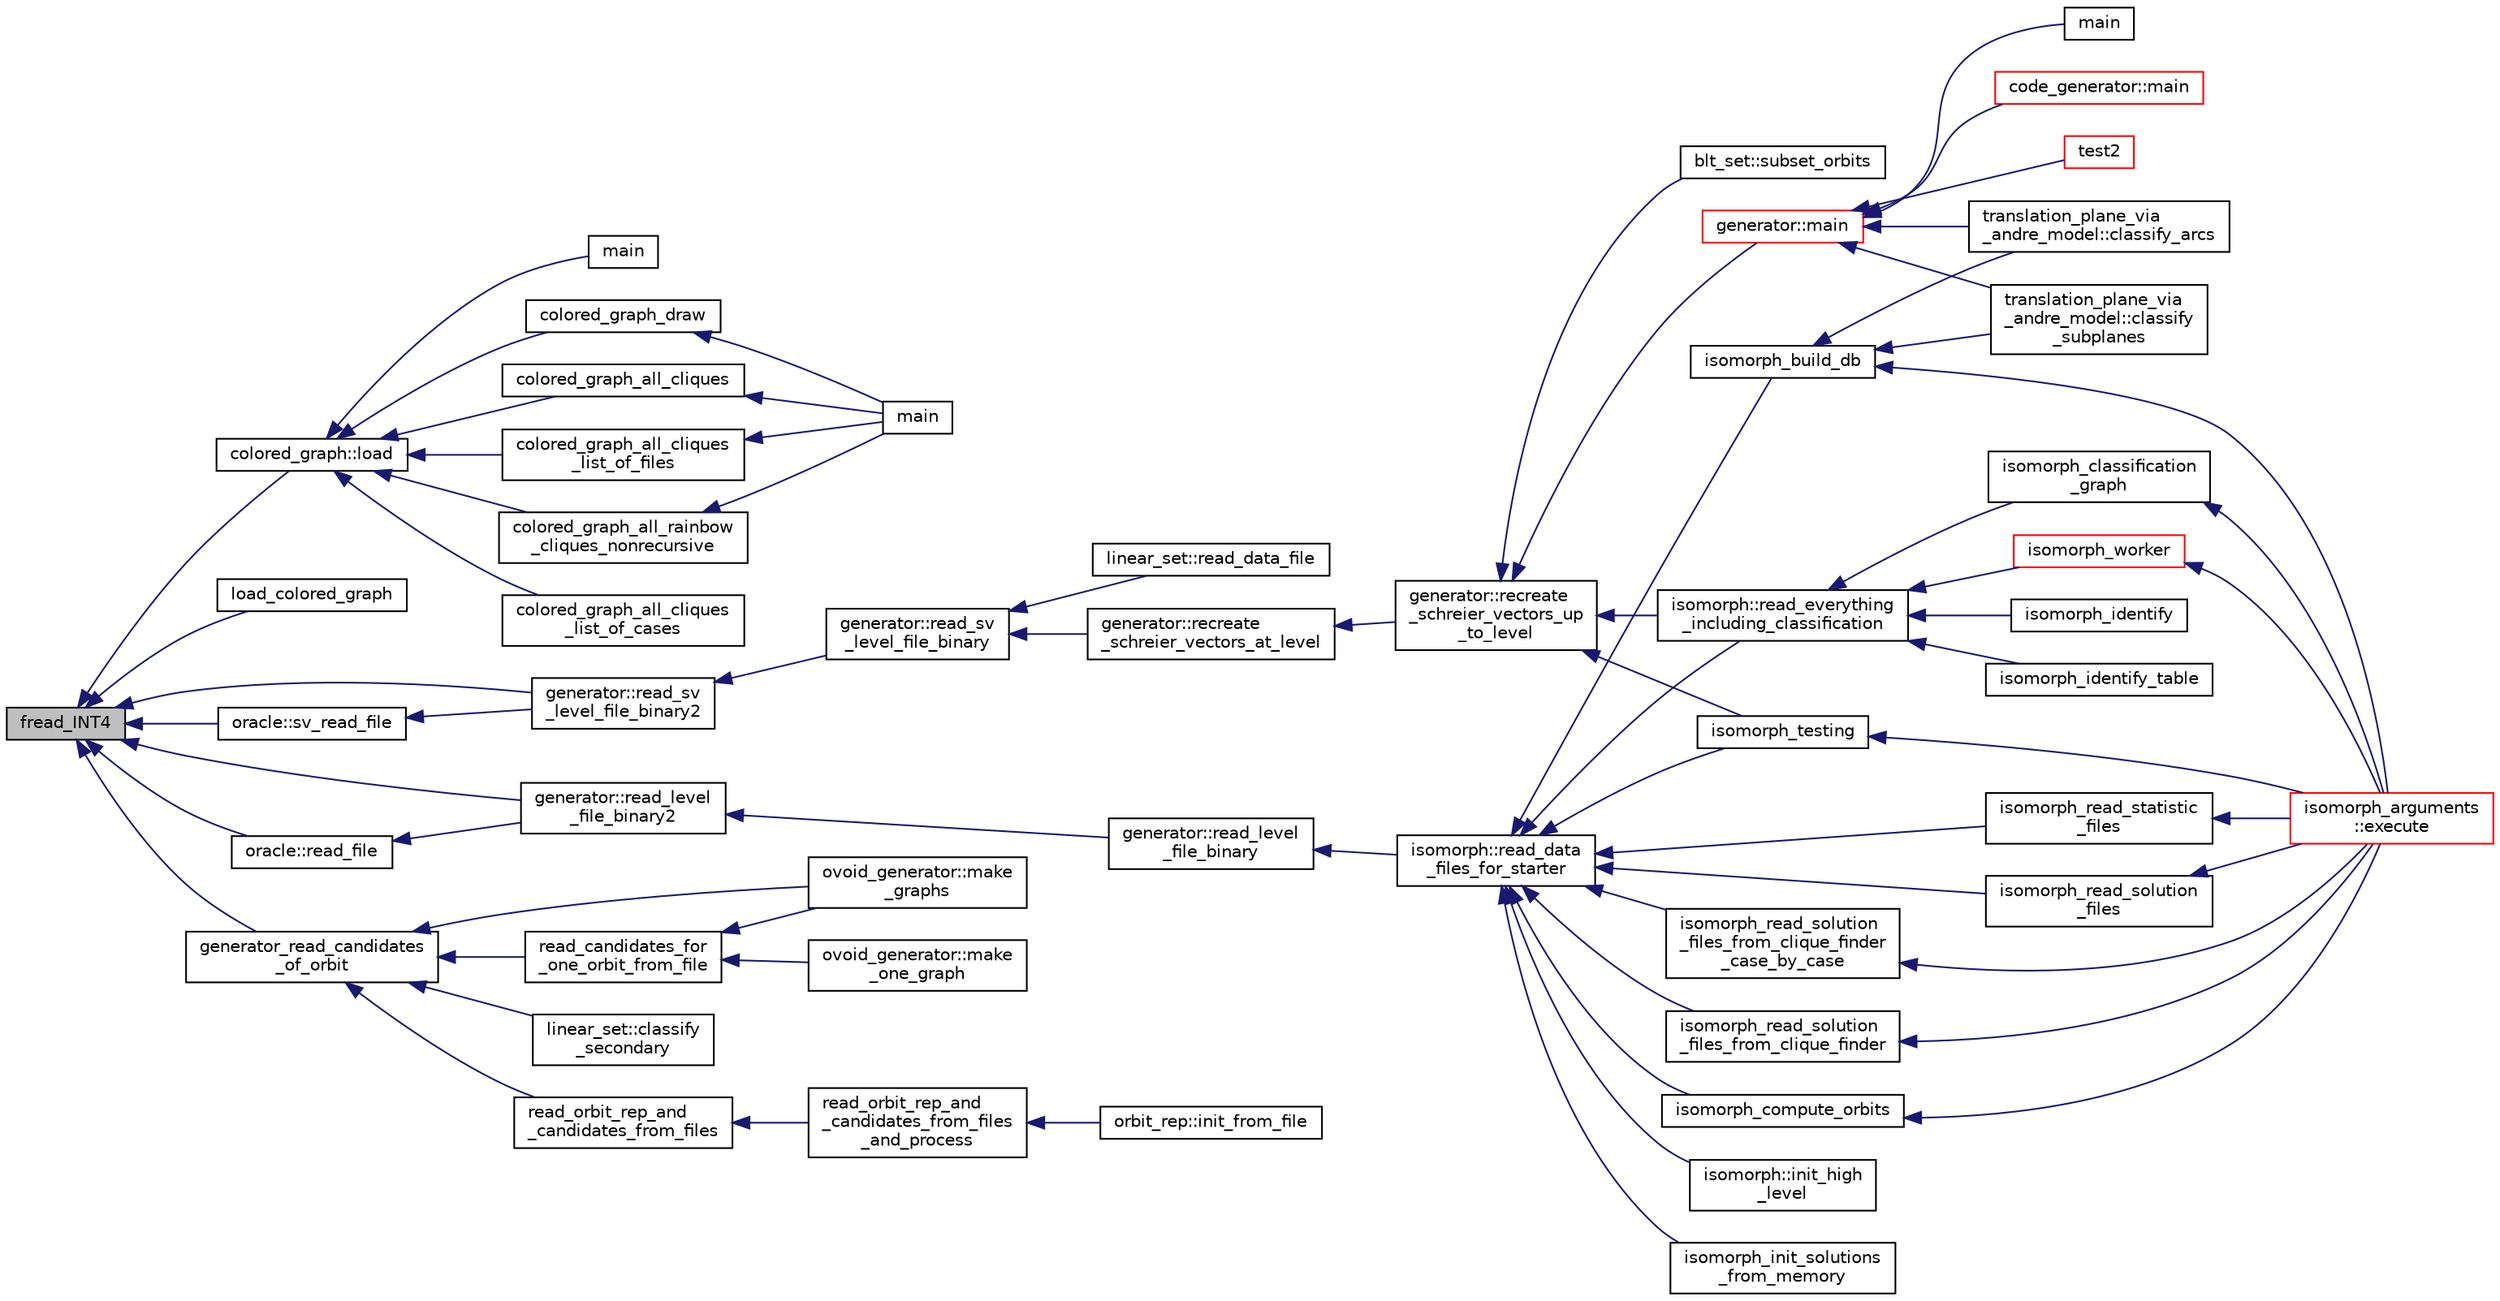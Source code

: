 digraph "fread_INT4"
{
  edge [fontname="Helvetica",fontsize="10",labelfontname="Helvetica",labelfontsize="10"];
  node [fontname="Helvetica",fontsize="10",shape=record];
  rankdir="LR";
  Node747 [label="fread_INT4",height=0.2,width=0.4,color="black", fillcolor="grey75", style="filled", fontcolor="black"];
  Node747 -> Node748 [dir="back",color="midnightblue",fontsize="10",style="solid",fontname="Helvetica"];
  Node748 [label="colored_graph::load",height=0.2,width=0.4,color="black", fillcolor="white", style="filled",URL="$dc/de2/classcolored__graph.html#aa777bb4ea083ac13058d746d63c7f128"];
  Node748 -> Node749 [dir="back",color="midnightblue",fontsize="10",style="solid",fontname="Helvetica"];
  Node749 [label="main",height=0.2,width=0.4,color="black", fillcolor="white", style="filled",URL="$df/d6c/tools_2graph_8_c.html#a3c04138a5bfe5d72780bb7e82a18e627"];
  Node748 -> Node750 [dir="back",color="midnightblue",fontsize="10",style="solid",fontname="Helvetica"];
  Node750 [label="colored_graph_draw",height=0.2,width=0.4,color="black", fillcolor="white", style="filled",URL="$d7/d7e/graph__theory_8h.html#ae8b578b6d3c09c831d76dd38e866d82a"];
  Node750 -> Node751 [dir="back",color="midnightblue",fontsize="10",style="solid",fontname="Helvetica"];
  Node751 [label="main",height=0.2,width=0.4,color="black", fillcolor="white", style="filled",URL="$d4/d71/all__rainbow__cliques_8_c.html#a3c04138a5bfe5d72780bb7e82a18e627"];
  Node748 -> Node752 [dir="back",color="midnightblue",fontsize="10",style="solid",fontname="Helvetica"];
  Node752 [label="colored_graph_all_cliques",height=0.2,width=0.4,color="black", fillcolor="white", style="filled",URL="$d7/d7e/graph__theory_8h.html#adf4d594daf45de95a631b509d1b75ed9"];
  Node752 -> Node751 [dir="back",color="midnightblue",fontsize="10",style="solid",fontname="Helvetica"];
  Node748 -> Node753 [dir="back",color="midnightblue",fontsize="10",style="solid",fontname="Helvetica"];
  Node753 [label="colored_graph_all_cliques\l_list_of_cases",height=0.2,width=0.4,color="black", fillcolor="white", style="filled",URL="$d7/d7e/graph__theory_8h.html#af4b0b2cdc63c9d7c2ef51829d016a290"];
  Node748 -> Node754 [dir="back",color="midnightblue",fontsize="10",style="solid",fontname="Helvetica"];
  Node754 [label="colored_graph_all_cliques\l_list_of_files",height=0.2,width=0.4,color="black", fillcolor="white", style="filled",URL="$d7/d7e/graph__theory_8h.html#adafeff32e38a34c3835bd36b4f087138"];
  Node754 -> Node751 [dir="back",color="midnightblue",fontsize="10",style="solid",fontname="Helvetica"];
  Node748 -> Node755 [dir="back",color="midnightblue",fontsize="10",style="solid",fontname="Helvetica"];
  Node755 [label="colored_graph_all_rainbow\l_cliques_nonrecursive",height=0.2,width=0.4,color="black", fillcolor="white", style="filled",URL="$d7/d7e/graph__theory_8h.html#a204cb19516c6ebc2ea895da785b3ab37"];
  Node755 -> Node751 [dir="back",color="midnightblue",fontsize="10",style="solid",fontname="Helvetica"];
  Node747 -> Node756 [dir="back",color="midnightblue",fontsize="10",style="solid",fontname="Helvetica"];
  Node756 [label="load_colored_graph",height=0.2,width=0.4,color="black", fillcolor="white", style="filled",URL="$d5/d87/globals_8h.html#a5b8bbed726ce8d069a63bdd60665315e"];
  Node747 -> Node757 [dir="back",color="midnightblue",fontsize="10",style="solid",fontname="Helvetica"];
  Node757 [label="generator::read_sv\l_level_file_binary2",height=0.2,width=0.4,color="black", fillcolor="white", style="filled",URL="$d7/d73/classgenerator.html#acbe231c7d624d77eb2bf870bd3829c23"];
  Node757 -> Node758 [dir="back",color="midnightblue",fontsize="10",style="solid",fontname="Helvetica"];
  Node758 [label="generator::read_sv\l_level_file_binary",height=0.2,width=0.4,color="black", fillcolor="white", style="filled",URL="$d7/d73/classgenerator.html#a8c1bb7a84af4d06942b7f94409d15f06"];
  Node758 -> Node759 [dir="back",color="midnightblue",fontsize="10",style="solid",fontname="Helvetica"];
  Node759 [label="linear_set::read_data_file",height=0.2,width=0.4,color="black", fillcolor="white", style="filled",URL="$dd/d86/classlinear__set.html#a9a5cd28cc81be7ee41002b2e3114c2cb"];
  Node758 -> Node760 [dir="back",color="midnightblue",fontsize="10",style="solid",fontname="Helvetica"];
  Node760 [label="generator::recreate\l_schreier_vectors_at_level",height=0.2,width=0.4,color="black", fillcolor="white", style="filled",URL="$d7/d73/classgenerator.html#a7d190e196e7c9721c4135f40f01d922f"];
  Node760 -> Node761 [dir="back",color="midnightblue",fontsize="10",style="solid",fontname="Helvetica"];
  Node761 [label="generator::recreate\l_schreier_vectors_up\l_to_level",height=0.2,width=0.4,color="black", fillcolor="white", style="filled",URL="$d7/d73/classgenerator.html#a2ca7599e91bb012d41153aec95f081f7"];
  Node761 -> Node762 [dir="back",color="midnightblue",fontsize="10",style="solid",fontname="Helvetica"];
  Node762 [label="blt_set::subset_orbits",height=0.2,width=0.4,color="black", fillcolor="white", style="filled",URL="$d1/d3d/classblt__set.html#af8f79fc4346244acfa0e2c2d23c36993"];
  Node761 -> Node763 [dir="back",color="midnightblue",fontsize="10",style="solid",fontname="Helvetica"];
  Node763 [label="generator::main",height=0.2,width=0.4,color="red", fillcolor="white", style="filled",URL="$d7/d73/classgenerator.html#a01abff8e9f231bf0d82e2e8e0061f242"];
  Node763 -> Node764 [dir="back",color="midnightblue",fontsize="10",style="solid",fontname="Helvetica"];
  Node764 [label="main",height=0.2,width=0.4,color="black", fillcolor="white", style="filled",URL="$d2/d11/codes_8h.html#a217dbf8b442f20279ea00b898af96f52"];
  Node763 -> Node765 [dir="back",color="midnightblue",fontsize="10",style="solid",fontname="Helvetica"];
  Node765 [label="code_generator::main",height=0.2,width=0.4,color="red", fillcolor="white", style="filled",URL="$db/d37/classcode__generator.html#ab3cf3a306e4032c2b471ac95321c599f"];
  Node763 -> Node767 [dir="back",color="midnightblue",fontsize="10",style="solid",fontname="Helvetica"];
  Node767 [label="test2",height=0.2,width=0.4,color="red", fillcolor="white", style="filled",URL="$d9/db0/factor__space_8_c.html#a39d73a812e5fd8f1bc111e948368cb10"];
  Node763 -> Node818 [dir="back",color="midnightblue",fontsize="10",style="solid",fontname="Helvetica"];
  Node818 [label="translation_plane_via\l_andre_model::classify_arcs",height=0.2,width=0.4,color="black", fillcolor="white", style="filled",URL="$d1/dcc/classtranslation__plane__via__andre__model.html#ac8f002e812a8b152d41e806688601c5e"];
  Node763 -> Node819 [dir="back",color="midnightblue",fontsize="10",style="solid",fontname="Helvetica"];
  Node819 [label="translation_plane_via\l_andre_model::classify\l_subplanes",height=0.2,width=0.4,color="black", fillcolor="white", style="filled",URL="$d1/dcc/classtranslation__plane__via__andre__model.html#a794fefa95f0a7f7b887133375988ee55"];
  Node761 -> Node822 [dir="back",color="midnightblue",fontsize="10",style="solid",fontname="Helvetica"];
  Node822 [label="isomorph::read_everything\l_including_classification",height=0.2,width=0.4,color="black", fillcolor="white", style="filled",URL="$d3/d5f/classisomorph.html#aa6a56e4522d3133a6ea65c9ac6de3924"];
  Node822 -> Node823 [dir="back",color="midnightblue",fontsize="10",style="solid",fontname="Helvetica"];
  Node823 [label="isomorph_classification\l_graph",height=0.2,width=0.4,color="black", fillcolor="white", style="filled",URL="$d4/d7e/isomorph__global_8_c.html#a027e803e6cab7af4c400a71663bf4715"];
  Node823 -> Node802 [dir="back",color="midnightblue",fontsize="10",style="solid",fontname="Helvetica"];
  Node802 [label="isomorph_arguments\l::execute",height=0.2,width=0.4,color="red", fillcolor="white", style="filled",URL="$d5/de4/classisomorph__arguments.html#aa85e472d14906abdd5672dc66027583e"];
  Node822 -> Node824 [dir="back",color="midnightblue",fontsize="10",style="solid",fontname="Helvetica"];
  Node824 [label="isomorph_identify",height=0.2,width=0.4,color="black", fillcolor="white", style="filled",URL="$d4/d7e/isomorph__global_8_c.html#aa0fe57c73d5668eee10a6022ada7f6a3"];
  Node822 -> Node825 [dir="back",color="midnightblue",fontsize="10",style="solid",fontname="Helvetica"];
  Node825 [label="isomorph_identify_table",height=0.2,width=0.4,color="black", fillcolor="white", style="filled",URL="$d4/d7e/isomorph__global_8_c.html#a9fd19ea945561cf2a6bb5c72dd4b1cb2"];
  Node822 -> Node826 [dir="back",color="midnightblue",fontsize="10",style="solid",fontname="Helvetica"];
  Node826 [label="isomorph_worker",height=0.2,width=0.4,color="red", fillcolor="white", style="filled",URL="$d4/d7e/isomorph__global_8_c.html#ace3bb6ec719b02a35534309d4d3fe99a"];
  Node826 -> Node802 [dir="back",color="midnightblue",fontsize="10",style="solid",fontname="Helvetica"];
  Node761 -> Node827 [dir="back",color="midnightblue",fontsize="10",style="solid",fontname="Helvetica"];
  Node827 [label="isomorph_testing",height=0.2,width=0.4,color="black", fillcolor="white", style="filled",URL="$d4/d7e/isomorph__global_8_c.html#a5a73cbe9f89c4727f086482ee2d238f9"];
  Node827 -> Node802 [dir="back",color="midnightblue",fontsize="10",style="solid",fontname="Helvetica"];
  Node747 -> Node828 [dir="back",color="midnightblue",fontsize="10",style="solid",fontname="Helvetica"];
  Node828 [label="generator::read_level\l_file_binary2",height=0.2,width=0.4,color="black", fillcolor="white", style="filled",URL="$d7/d73/classgenerator.html#a1122a5fc388f2ca946f920ed965eb8b7"];
  Node828 -> Node829 [dir="back",color="midnightblue",fontsize="10",style="solid",fontname="Helvetica"];
  Node829 [label="generator::read_level\l_file_binary",height=0.2,width=0.4,color="black", fillcolor="white", style="filled",URL="$d7/d73/classgenerator.html#a03b82a8bd61e9d6af1a8c114274b2be2"];
  Node829 -> Node830 [dir="back",color="midnightblue",fontsize="10",style="solid",fontname="Helvetica"];
  Node830 [label="isomorph::read_data\l_files_for_starter",height=0.2,width=0.4,color="black", fillcolor="white", style="filled",URL="$d3/d5f/classisomorph.html#a388ff858a7a437e12b5a96121294f48f"];
  Node830 -> Node831 [dir="back",color="midnightblue",fontsize="10",style="solid",fontname="Helvetica"];
  Node831 [label="isomorph::init_high\l_level",height=0.2,width=0.4,color="black", fillcolor="white", style="filled",URL="$d3/d5f/classisomorph.html#a5cee5468cc8cc68eac1f6131faedfab2"];
  Node830 -> Node822 [dir="back",color="midnightblue",fontsize="10",style="solid",fontname="Helvetica"];
  Node830 -> Node832 [dir="back",color="midnightblue",fontsize="10",style="solid",fontname="Helvetica"];
  Node832 [label="isomorph_read_statistic\l_files",height=0.2,width=0.4,color="black", fillcolor="white", style="filled",URL="$d4/d7e/isomorph__global_8_c.html#a78a6ee9d7dee4708fc721374bdebfa83"];
  Node832 -> Node802 [dir="back",color="midnightblue",fontsize="10",style="solid",fontname="Helvetica"];
  Node830 -> Node833 [dir="back",color="midnightblue",fontsize="10",style="solid",fontname="Helvetica"];
  Node833 [label="isomorph_build_db",height=0.2,width=0.4,color="black", fillcolor="white", style="filled",URL="$d4/d7e/isomorph__global_8_c.html#a12eb18567e79a7978cb4f9e80d2055ac"];
  Node833 -> Node818 [dir="back",color="midnightblue",fontsize="10",style="solid",fontname="Helvetica"];
  Node833 -> Node819 [dir="back",color="midnightblue",fontsize="10",style="solid",fontname="Helvetica"];
  Node833 -> Node802 [dir="back",color="midnightblue",fontsize="10",style="solid",fontname="Helvetica"];
  Node830 -> Node834 [dir="back",color="midnightblue",fontsize="10",style="solid",fontname="Helvetica"];
  Node834 [label="isomorph_read_solution\l_files",height=0.2,width=0.4,color="black", fillcolor="white", style="filled",URL="$d4/d7e/isomorph__global_8_c.html#a697da824ab34db5c830530fb3c97df24"];
  Node834 -> Node802 [dir="back",color="midnightblue",fontsize="10",style="solid",fontname="Helvetica"];
  Node830 -> Node835 [dir="back",color="midnightblue",fontsize="10",style="solid",fontname="Helvetica"];
  Node835 [label="isomorph_init_solutions\l_from_memory",height=0.2,width=0.4,color="black", fillcolor="white", style="filled",URL="$d4/d7e/isomorph__global_8_c.html#a490bbe6199dc1e29d186b26834266e03"];
  Node830 -> Node836 [dir="back",color="midnightblue",fontsize="10",style="solid",fontname="Helvetica"];
  Node836 [label="isomorph_read_solution\l_files_from_clique_finder\l_case_by_case",height=0.2,width=0.4,color="black", fillcolor="white", style="filled",URL="$d4/d7e/isomorph__global_8_c.html#a2a55ab4b2df6ae83f916cf01eccdf67c"];
  Node836 -> Node802 [dir="back",color="midnightblue",fontsize="10",style="solid",fontname="Helvetica"];
  Node830 -> Node837 [dir="back",color="midnightblue",fontsize="10",style="solid",fontname="Helvetica"];
  Node837 [label="isomorph_read_solution\l_files_from_clique_finder",height=0.2,width=0.4,color="black", fillcolor="white", style="filled",URL="$d4/d7e/isomorph__global_8_c.html#ad8be067333430bfdd26c0a34549f4556"];
  Node837 -> Node802 [dir="back",color="midnightblue",fontsize="10",style="solid",fontname="Helvetica"];
  Node830 -> Node838 [dir="back",color="midnightblue",fontsize="10",style="solid",fontname="Helvetica"];
  Node838 [label="isomorph_compute_orbits",height=0.2,width=0.4,color="black", fillcolor="white", style="filled",URL="$d4/d7e/isomorph__global_8_c.html#a592f3efd31146c0802f59837055f904f"];
  Node838 -> Node802 [dir="back",color="midnightblue",fontsize="10",style="solid",fontname="Helvetica"];
  Node830 -> Node827 [dir="back",color="midnightblue",fontsize="10",style="solid",fontname="Helvetica"];
  Node747 -> Node839 [dir="back",color="midnightblue",fontsize="10",style="solid",fontname="Helvetica"];
  Node839 [label="generator_read_candidates\l_of_orbit",height=0.2,width=0.4,color="black", fillcolor="white", style="filled",URL="$df/dc9/snakes__and__ladders_8h.html#a8014035193dce97568c13607b0d2d01a"];
  Node839 -> Node840 [dir="back",color="midnightblue",fontsize="10",style="solid",fontname="Helvetica"];
  Node840 [label="ovoid_generator::make\l_graphs",height=0.2,width=0.4,color="black", fillcolor="white", style="filled",URL="$d3/daf/classovoid__generator.html#ad231178badc9e58ed4a0d61f6f7adabc"];
  Node839 -> Node773 [dir="back",color="midnightblue",fontsize="10",style="solid",fontname="Helvetica"];
  Node773 [label="linear_set::classify\l_secondary",height=0.2,width=0.4,color="black", fillcolor="white", style="filled",URL="$dd/d86/classlinear__set.html#a5d7659de855e20e2fa8e41e7aedcb1fc"];
  Node839 -> Node841 [dir="back",color="midnightblue",fontsize="10",style="solid",fontname="Helvetica"];
  Node841 [label="read_candidates_for\l_one_orbit_from_file",height=0.2,width=0.4,color="black", fillcolor="white", style="filled",URL="$d3/d35/snakes__and__ladders__global_8_c.html#a4dfd921b277a61bcc52f3f11b311e0de"];
  Node841 -> Node840 [dir="back",color="midnightblue",fontsize="10",style="solid",fontname="Helvetica"];
  Node841 -> Node842 [dir="back",color="midnightblue",fontsize="10",style="solid",fontname="Helvetica"];
  Node842 [label="ovoid_generator::make\l_one_graph",height=0.2,width=0.4,color="black", fillcolor="white", style="filled",URL="$d3/daf/classovoid__generator.html#a2954bc30f73d246408d8907307e18a42"];
  Node839 -> Node843 [dir="back",color="midnightblue",fontsize="10",style="solid",fontname="Helvetica"];
  Node843 [label="read_orbit_rep_and\l_candidates_from_files",height=0.2,width=0.4,color="black", fillcolor="white", style="filled",URL="$d3/d35/snakes__and__ladders__global_8_c.html#ad582284e6f9858a4e5b4a68732169afc"];
  Node843 -> Node844 [dir="back",color="midnightblue",fontsize="10",style="solid",fontname="Helvetica"];
  Node844 [label="read_orbit_rep_and\l_candidates_from_files\l_and_process",height=0.2,width=0.4,color="black", fillcolor="white", style="filled",URL="$d3/d35/snakes__and__ladders__global_8_c.html#ae0699dce825e1542730bc5ca5ff41cf9"];
  Node844 -> Node845 [dir="back",color="midnightblue",fontsize="10",style="solid",fontname="Helvetica"];
  Node845 [label="orbit_rep::init_from_file",height=0.2,width=0.4,color="black", fillcolor="white", style="filled",URL="$de/d08/classorbit__rep.html#a71ecba59a0ff8b4be69e44f8a9e70aee"];
  Node747 -> Node846 [dir="back",color="midnightblue",fontsize="10",style="solid",fontname="Helvetica"];
  Node846 [label="oracle::sv_read_file",height=0.2,width=0.4,color="black", fillcolor="white", style="filled",URL="$d7/da7/classoracle.html#a57d236ce4ae82f8b34c318a558db1a59"];
  Node846 -> Node757 [dir="back",color="midnightblue",fontsize="10",style="solid",fontname="Helvetica"];
  Node747 -> Node847 [dir="back",color="midnightblue",fontsize="10",style="solid",fontname="Helvetica"];
  Node847 [label="oracle::read_file",height=0.2,width=0.4,color="black", fillcolor="white", style="filled",URL="$d7/da7/classoracle.html#a6ef0491640af9cf3c35de29cfcfb23ec"];
  Node847 -> Node828 [dir="back",color="midnightblue",fontsize="10",style="solid",fontname="Helvetica"];
}
